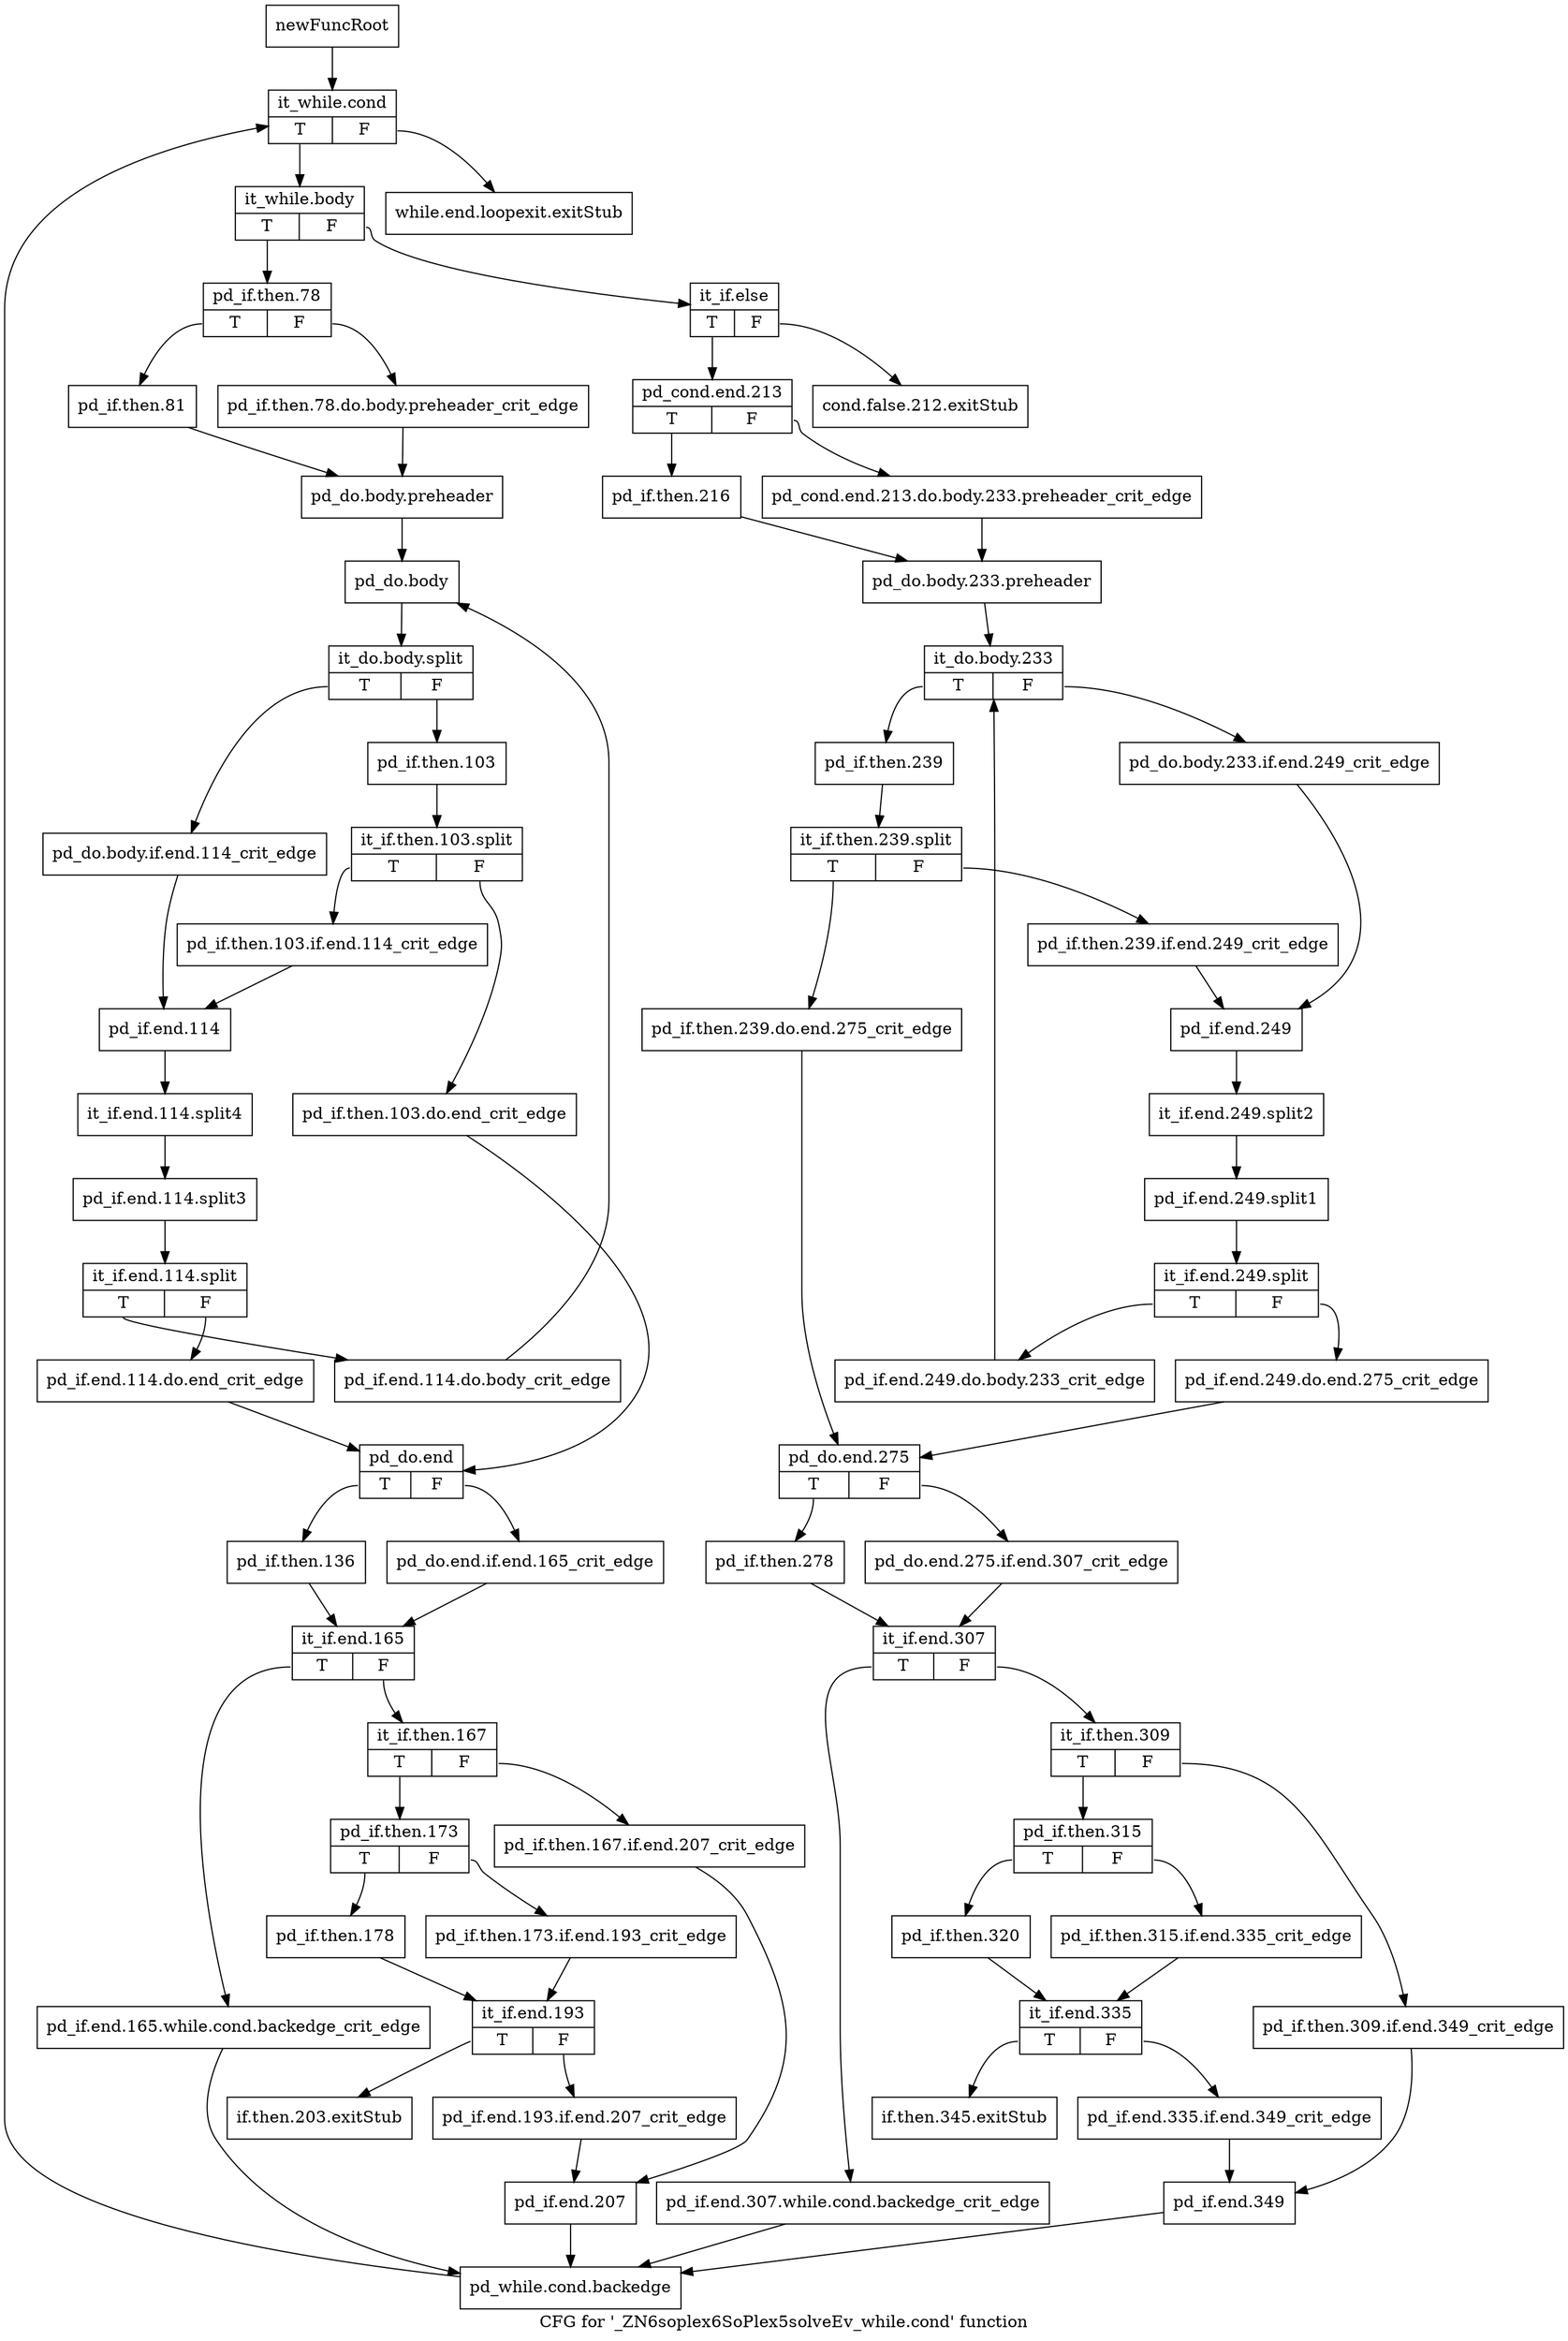 digraph "CFG for '_ZN6soplex6SoPlex5solveEv_while.cond' function" {
	label="CFG for '_ZN6soplex6SoPlex5solveEv_while.cond' function";

	Node0x2ef0460 [shape=record,label="{newFuncRoot}"];
	Node0x2ef0460 -> Node0x2ef05f0;
	Node0x2ef04b0 [shape=record,label="{while.end.loopexit.exitStub}"];
	Node0x2ef0500 [shape=record,label="{cond.false.212.exitStub}"];
	Node0x2ef0550 [shape=record,label="{if.then.345.exitStub}"];
	Node0x2ef05a0 [shape=record,label="{if.then.203.exitStub}"];
	Node0x2ef05f0 [shape=record,label="{it_while.cond|{<s0>T|<s1>F}}"];
	Node0x2ef05f0:s0 -> Node0x2ef0640;
	Node0x2ef05f0:s1 -> Node0x2ef04b0;
	Node0x2ef0640 [shape=record,label="{it_while.body|{<s0>T|<s1>F}}"];
	Node0x2ef0640:s0 -> Node0x2ef0eb0;
	Node0x2ef0640:s1 -> Node0x2ef0690;
	Node0x2ef0690 [shape=record,label="{it_if.else|{<s0>T|<s1>F}}"];
	Node0x2ef0690:s0 -> Node0x2ef06e0;
	Node0x2ef0690:s1 -> Node0x2ef0500;
	Node0x2ef06e0 [shape=record,label="{pd_cond.end.213|{<s0>T|<s1>F}}"];
	Node0x2ef06e0:s0 -> Node0x2ef0780;
	Node0x2ef06e0:s1 -> Node0x2ef0730;
	Node0x2ef0730 [shape=record,label="{pd_cond.end.213.do.body.233.preheader_crit_edge}"];
	Node0x2ef0730 -> Node0x2ef07d0;
	Node0x2ef0780 [shape=record,label="{pd_if.then.216}"];
	Node0x2ef0780 -> Node0x2ef07d0;
	Node0x2ef07d0 [shape=record,label="{pd_do.body.233.preheader}"];
	Node0x2ef07d0 -> Node0x2ef0820;
	Node0x2ef0820 [shape=record,label="{it_do.body.233|{<s0>T|<s1>F}}"];
	Node0x2ef0820:s0 -> Node0x2ef08c0;
	Node0x2ef0820:s1 -> Node0x2ef0870;
	Node0x2ef0870 [shape=record,label="{pd_do.body.233.if.end.249_crit_edge}"];
	Node0x2ef0870 -> Node0x2ef0960;
	Node0x2ef08c0 [shape=record,label="{pd_if.then.239}"];
	Node0x2ef08c0 -> Node0x35437f0;
	Node0x35437f0 [shape=record,label="{it_if.then.239.split|{<s0>T|<s1>F}}"];
	Node0x35437f0:s0 -> Node0x2ef0a50;
	Node0x35437f0:s1 -> Node0x2ef0910;
	Node0x2ef0910 [shape=record,label="{pd_if.then.239.if.end.249_crit_edge}"];
	Node0x2ef0910 -> Node0x2ef0960;
	Node0x2ef0960 [shape=record,label="{pd_if.end.249}"];
	Node0x2ef0960 -> Node0x356c6b0;
	Node0x356c6b0 [shape=record,label="{it_if.end.249.split2}"];
	Node0x356c6b0 -> Node0x3542d80;
	Node0x3542d80 [shape=record,label="{pd_if.end.249.split1}"];
	Node0x3542d80 -> Node0x3543620;
	Node0x3543620 [shape=record,label="{it_if.end.249.split|{<s0>T|<s1>F}}"];
	Node0x3543620:s0 -> Node0x2ef0a00;
	Node0x3543620:s1 -> Node0x2ef09b0;
	Node0x2ef09b0 [shape=record,label="{pd_if.end.249.do.end.275_crit_edge}"];
	Node0x2ef09b0 -> Node0x2ef0aa0;
	Node0x2ef0a00 [shape=record,label="{pd_if.end.249.do.body.233_crit_edge}"];
	Node0x2ef0a00 -> Node0x2ef0820;
	Node0x2ef0a50 [shape=record,label="{pd_if.then.239.do.end.275_crit_edge}"];
	Node0x2ef0a50 -> Node0x2ef0aa0;
	Node0x2ef0aa0 [shape=record,label="{pd_do.end.275|{<s0>T|<s1>F}}"];
	Node0x2ef0aa0:s0 -> Node0x2ef0b40;
	Node0x2ef0aa0:s1 -> Node0x2ef0af0;
	Node0x2ef0af0 [shape=record,label="{pd_do.end.275.if.end.307_crit_edge}"];
	Node0x2ef0af0 -> Node0x2ef0b90;
	Node0x2ef0b40 [shape=record,label="{pd_if.then.278}"];
	Node0x2ef0b40 -> Node0x2ef0b90;
	Node0x2ef0b90 [shape=record,label="{it_if.end.307|{<s0>T|<s1>F}}"];
	Node0x2ef0b90:s0 -> Node0x2ef0e60;
	Node0x2ef0b90:s1 -> Node0x2ef0be0;
	Node0x2ef0be0 [shape=record,label="{it_if.then.309|{<s0>T|<s1>F}}"];
	Node0x2ef0be0:s0 -> Node0x2ef0c80;
	Node0x2ef0be0:s1 -> Node0x2ef0c30;
	Node0x2ef0c30 [shape=record,label="{pd_if.then.309.if.end.349_crit_edge}"];
	Node0x2ef0c30 -> Node0x2ef0e10;
	Node0x2ef0c80 [shape=record,label="{pd_if.then.315|{<s0>T|<s1>F}}"];
	Node0x2ef0c80:s0 -> Node0x2ef0d20;
	Node0x2ef0c80:s1 -> Node0x2ef0cd0;
	Node0x2ef0cd0 [shape=record,label="{pd_if.then.315.if.end.335_crit_edge}"];
	Node0x2ef0cd0 -> Node0x2ef0d70;
	Node0x2ef0d20 [shape=record,label="{pd_if.then.320}"];
	Node0x2ef0d20 -> Node0x2ef0d70;
	Node0x2ef0d70 [shape=record,label="{it_if.end.335|{<s0>T|<s1>F}}"];
	Node0x2ef0d70:s0 -> Node0x2ef0550;
	Node0x2ef0d70:s1 -> Node0x2ef0dc0;
	Node0x2ef0dc0 [shape=record,label="{pd_if.end.335.if.end.349_crit_edge}"];
	Node0x2ef0dc0 -> Node0x2ef0e10;
	Node0x2ef0e10 [shape=record,label="{pd_if.end.349}"];
	Node0x2ef0e10 -> Node0x2ef1630;
	Node0x2ef0e60 [shape=record,label="{pd_if.end.307.while.cond.backedge_crit_edge}"];
	Node0x2ef0e60 -> Node0x2ef1630;
	Node0x2ef0eb0 [shape=record,label="{pd_if.then.78|{<s0>T|<s1>F}}"];
	Node0x2ef0eb0:s0 -> Node0x2ef0f50;
	Node0x2ef0eb0:s1 -> Node0x2ef0f00;
	Node0x2ef0f00 [shape=record,label="{pd_if.then.78.do.body.preheader_crit_edge}"];
	Node0x2ef0f00 -> Node0x2ef0fa0;
	Node0x2ef0f50 [shape=record,label="{pd_if.then.81}"];
	Node0x2ef0f50 -> Node0x2ef0fa0;
	Node0x2ef0fa0 [shape=record,label="{pd_do.body.preheader}"];
	Node0x2ef0fa0 -> Node0x2ef0ff0;
	Node0x2ef0ff0 [shape=record,label="{pd_do.body}"];
	Node0x2ef0ff0 -> Node0x35428a0;
	Node0x35428a0 [shape=record,label="{it_do.body.split|{<s0>T|<s1>F}}"];
	Node0x35428a0:s0 -> Node0x2ef1130;
	Node0x35428a0:s1 -> Node0x2ef1040;
	Node0x2ef1040 [shape=record,label="{pd_if.then.103}"];
	Node0x2ef1040 -> Node0x3543670;
	Node0x3543670 [shape=record,label="{it_if.then.103.split|{<s0>T|<s1>F}}"];
	Node0x3543670:s0 -> Node0x2ef10e0;
	Node0x3543670:s1 -> Node0x2ef1090;
	Node0x2ef1090 [shape=record,label="{pd_if.then.103.do.end_crit_edge}"];
	Node0x2ef1090 -> Node0x2ef1220;
	Node0x2ef10e0 [shape=record,label="{pd_if.then.103.if.end.114_crit_edge}"];
	Node0x2ef10e0 -> Node0x2ef1180;
	Node0x2ef1130 [shape=record,label="{pd_do.body.if.end.114_crit_edge}"];
	Node0x2ef1130 -> Node0x2ef1180;
	Node0x2ef1180 [shape=record,label="{pd_if.end.114}"];
	Node0x2ef1180 -> Node0x3543d70;
	Node0x3543d70 [shape=record,label="{it_if.end.114.split4}"];
	Node0x3543d70 -> Node0x35439f0;
	Node0x35439f0 [shape=record,label="{pd_if.end.114.split3}"];
	Node0x35439f0 -> Node0x35438f0;
	Node0x35438f0 [shape=record,label="{it_if.end.114.split|{<s0>T|<s1>F}}"];
	Node0x35438f0:s0 -> Node0x2ef1680;
	Node0x35438f0:s1 -> Node0x2ef11d0;
	Node0x2ef11d0 [shape=record,label="{pd_if.end.114.do.end_crit_edge}"];
	Node0x2ef11d0 -> Node0x2ef1220;
	Node0x2ef1220 [shape=record,label="{pd_do.end|{<s0>T|<s1>F}}"];
	Node0x2ef1220:s0 -> Node0x2ef12c0;
	Node0x2ef1220:s1 -> Node0x2ef1270;
	Node0x2ef1270 [shape=record,label="{pd_do.end.if.end.165_crit_edge}"];
	Node0x2ef1270 -> Node0x2ef1310;
	Node0x2ef12c0 [shape=record,label="{pd_if.then.136}"];
	Node0x2ef12c0 -> Node0x2ef1310;
	Node0x2ef1310 [shape=record,label="{it_if.end.165|{<s0>T|<s1>F}}"];
	Node0x2ef1310:s0 -> Node0x2ef15e0;
	Node0x2ef1310:s1 -> Node0x2ef1360;
	Node0x2ef1360 [shape=record,label="{it_if.then.167|{<s0>T|<s1>F}}"];
	Node0x2ef1360:s0 -> Node0x2ef1400;
	Node0x2ef1360:s1 -> Node0x2ef13b0;
	Node0x2ef13b0 [shape=record,label="{pd_if.then.167.if.end.207_crit_edge}"];
	Node0x2ef13b0 -> Node0x2ef1590;
	Node0x2ef1400 [shape=record,label="{pd_if.then.173|{<s0>T|<s1>F}}"];
	Node0x2ef1400:s0 -> Node0x2ef14a0;
	Node0x2ef1400:s1 -> Node0x2ef1450;
	Node0x2ef1450 [shape=record,label="{pd_if.then.173.if.end.193_crit_edge}"];
	Node0x2ef1450 -> Node0x2ef14f0;
	Node0x2ef14a0 [shape=record,label="{pd_if.then.178}"];
	Node0x2ef14a0 -> Node0x2ef14f0;
	Node0x2ef14f0 [shape=record,label="{it_if.end.193|{<s0>T|<s1>F}}"];
	Node0x2ef14f0:s0 -> Node0x2ef05a0;
	Node0x2ef14f0:s1 -> Node0x2ef1540;
	Node0x2ef1540 [shape=record,label="{pd_if.end.193.if.end.207_crit_edge}"];
	Node0x2ef1540 -> Node0x2ef1590;
	Node0x2ef1590 [shape=record,label="{pd_if.end.207}"];
	Node0x2ef1590 -> Node0x2ef1630;
	Node0x2ef15e0 [shape=record,label="{pd_if.end.165.while.cond.backedge_crit_edge}"];
	Node0x2ef15e0 -> Node0x2ef1630;
	Node0x2ef1630 [shape=record,label="{pd_while.cond.backedge}"];
	Node0x2ef1630 -> Node0x2ef05f0;
	Node0x2ef1680 [shape=record,label="{pd_if.end.114.do.body_crit_edge}"];
	Node0x2ef1680 -> Node0x2ef0ff0;
}
